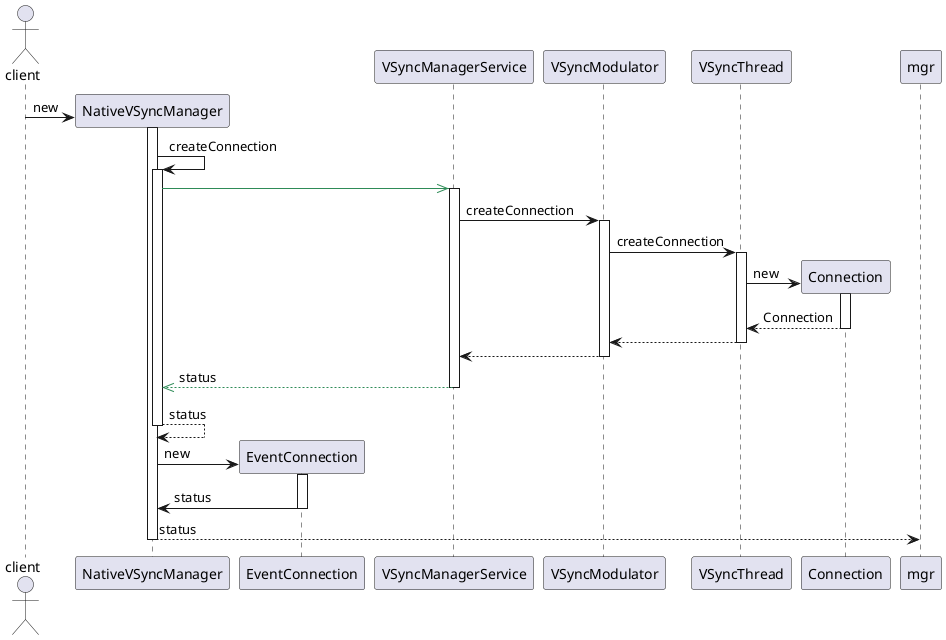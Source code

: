 @startuml

/'连接流程'/

actor client

participant NativeVSyncManager as nativeMgr
participant EventConnection as ecn
participant VSyncManagerService as svc
participant VSyncModulator as mdl
participant VSyncThread as vthd
participant Connection as cn


        create nativeMgr
        client -> nativeMgr : new
        activate nativeMgr
            nativeMgr -> nativeMgr : createConnection
            activate nativeMgr
                nativeMgr -[#SeaGreen]>> svc
                activate svc
                    svc -> mdl : createConnection
                    activate mdl
                        mdl -> vthd : createConnection
                        activate vthd
                            create cn
                            vthd -> cn : new
                            activate cn
                            cn --> vthd : Connection
                            deactivate cn
                        vthd --> mdl
                        deactivate vthd
                    mdl --> svc
                    deactivate mdl
                svc -[#SeaGreen]->> nativeMgr : status
                deactivate svc
            nativeMgr --> nativeMgr : status
            deactivate nativeMgr

            create ecn
            nativeMgr -> ecn : new
            activate ecn
            ecn -> nativeMgr : status
            deactivate ecn
        nativeMgr --> mgr : status
        deactivate nativeMgr

@enduml



@startuml

/'注册流程'/

actor client

participant NativeCallback as ncb
participant NativeVSyncManager as nmgr
participant "std::forward_list<NativeCallback *>" as ncbs

create ncb
client -> ncb : new
activate ncb
ncb --> client
deactivate ncb

client -> nmgr : postCallback(NativeCallback ncb)
activate nmgr
    nmgr -> ncbs : add
    activate ncbs
    ncbs --> nmgr
    deactivate ncbs
nmgr --> client : status
deactivate nmgr

@enduml



@startuml

/'回调流程'/

actor client

participant NativeVSyncManager as nativeMgr
participant NativeCallback as ncb
participant EventConnection as ecn
participant VSyncManagerService as svc
participant VSyncModulator as mdl
participant VSyncThread as vthd
participant Connection as cn

vthd -> cn : onVSync
activate cn
    cn -> mdl : notifyVSync
    activate mdl
        mdl -> svc : onVSync
        activate svc
        svc --> mdl
        deactivate svc
    mdl --> cn
    deactivate mdl

    cn -[#SeaGreen]>> ecn : handleEvent
    activate ecn
        ecn -> nativeMgr : handleEvent
        activate nativeMgr
            nativeMgr -> nativeMgr : fireAllCallbacks
            activate nativeMgr
                loop
                    nativeMgr -> ncb : onVSync
                    activate ncb
                    ncb --> nativeMgr
                    deactivate ncb
                end
            nativeMgr --> nativeMgr
            deactivate nativeMgr
        nativeMgr --> ecn
        deactivate nativeMgr
    ecn -[#SeaGreen]->> cn
    deactivate ecn
cn --> vthd
deactivate cn


@enduml